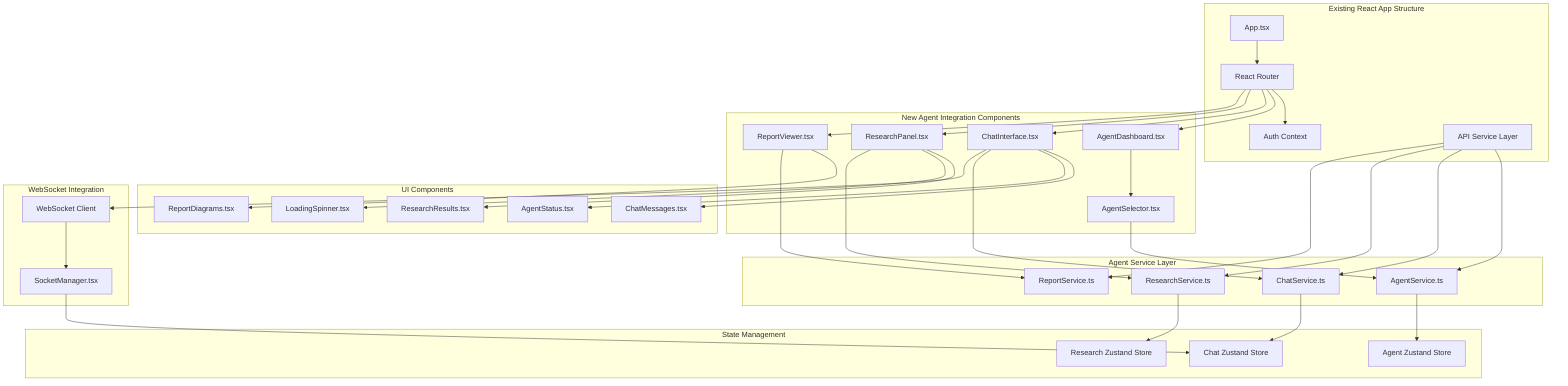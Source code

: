 graph TB
    subgraph "Existing React App Structure"
        App[App.tsx]
        Router[React Router]
        Auth[Auth Context]
        API[API Service Layer]
    end

    subgraph "New Agent Integration Components"
        AgentDashboard[AgentDashboard.tsx]
        ChatInterface[ChatInterface.tsx]
        ResearchPanel[ResearchPanel.tsx]
        ReportViewer[ReportViewer.tsx]
        AgentSelector[AgentSelector.tsx]
    end

    subgraph "Agent Service Layer"
        AgentService[AgentService.ts]
        ChatService[ChatService.ts]
        ResearchService[ResearchService.ts]
        ReportService[ReportService.ts]
    end

    subgraph "State Management"
        AgentStore[Agent Zustand Store]
        ChatStore[Chat Zustand Store]
        ResearchStore[Research Zustand Store]
    end

    subgraph "UI Components"
        ChatMessages[ChatMessages.tsx]
        AgentStatus[AgentStatus.tsx]
        ResearchResults[ResearchResults.tsx]
        ReportDiagrams[ReportDiagrams.tsx]
        LoadingSpinner[LoadingSpinner.tsx]
    end

    subgraph "WebSocket Integration"
        Socket[WebSocket Client]
        SocketManager[SocketManager.tsx]
    end

    App --> Router
    Router --> Auth
    Router --> AgentDashboard
    Router --> ChatInterface
    Router --> ResearchPanel
    Router --> ReportViewer

    AgentDashboard --> AgentSelector
    AgentSelector --> AgentService

    ChatInterface --> ChatMessages
    ChatInterface --> AgentStatus
    ChatInterface --> ChatService
    ChatInterface --> Socket

    ResearchPanel --> ResearchResults
    ResearchPanel --> LoadingSpinner
    ResearchPanel --> ResearchService

    ReportViewer --> ReportDiagrams
    ReportViewer --> ReportService

    AgentService --> AgentStore
    ChatService --> ChatStore
    ResearchService --> ResearchStore

    Socket --> SocketManager
    SocketManager --> ChatStore

    API --> AgentService
    API --> ChatService
    API --> ResearchService
    API --> ReportService